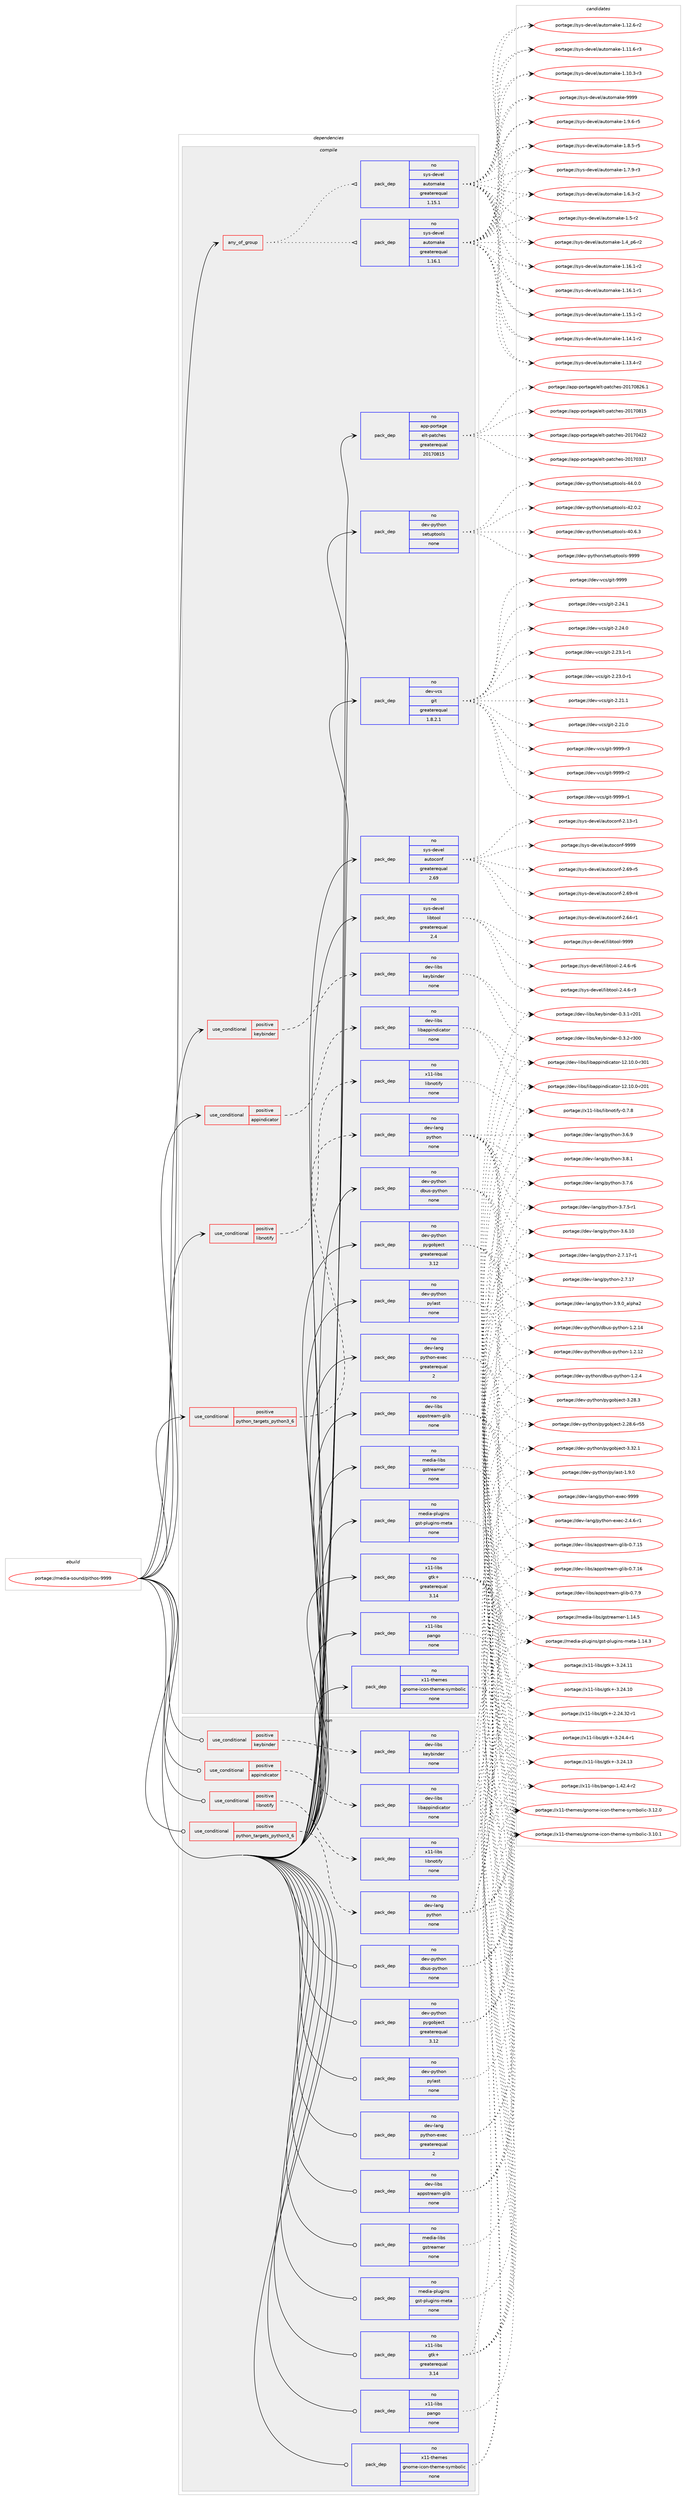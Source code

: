 digraph prolog {

# *************
# Graph options
# *************

newrank=true;
concentrate=true;
compound=true;
graph [rankdir=LR,fontname=Helvetica,fontsize=10,ranksep=1.5];#, ranksep=2.5, nodesep=0.2];
edge  [arrowhead=vee];
node  [fontname=Helvetica,fontsize=10];

# **********
# The ebuild
# **********

subgraph cluster_leftcol {
color=gray;
rank=same;
label=<<i>ebuild</i>>;
id [label="portage://media-sound/pithos-9999", color=red, width=4, href="../media-sound/pithos-9999.svg"];
}

# ****************
# The dependencies
# ****************

subgraph cluster_midcol {
color=gray;
label=<<i>dependencies</i>>;
subgraph cluster_compile {
fillcolor="#eeeeee";
style=filled;
label=<<i>compile</i>>;
subgraph any2758 {
dependency188228 [label=<<TABLE BORDER="0" CELLBORDER="1" CELLSPACING="0" CELLPADDING="4"><TR><TD CELLPADDING="10">any_of_group</TD></TR></TABLE>>, shape=none, color=red];subgraph pack142792 {
dependency188229 [label=<<TABLE BORDER="0" CELLBORDER="1" CELLSPACING="0" CELLPADDING="4" WIDTH="220"><TR><TD ROWSPAN="6" CELLPADDING="30">pack_dep</TD></TR><TR><TD WIDTH="110">no</TD></TR><TR><TD>sys-devel</TD></TR><TR><TD>automake</TD></TR><TR><TD>greaterequal</TD></TR><TR><TD>1.16.1</TD></TR></TABLE>>, shape=none, color=blue];
}
dependency188228:e -> dependency188229:w [weight=20,style="dotted",arrowhead="oinv"];
subgraph pack142793 {
dependency188230 [label=<<TABLE BORDER="0" CELLBORDER="1" CELLSPACING="0" CELLPADDING="4" WIDTH="220"><TR><TD ROWSPAN="6" CELLPADDING="30">pack_dep</TD></TR><TR><TD WIDTH="110">no</TD></TR><TR><TD>sys-devel</TD></TR><TR><TD>automake</TD></TR><TR><TD>greaterequal</TD></TR><TR><TD>1.15.1</TD></TR></TABLE>>, shape=none, color=blue];
}
dependency188228:e -> dependency188230:w [weight=20,style="dotted",arrowhead="oinv"];
}
id:e -> dependency188228:w [weight=20,style="solid",arrowhead="vee"];
subgraph cond42528 {
dependency188231 [label=<<TABLE BORDER="0" CELLBORDER="1" CELLSPACING="0" CELLPADDING="4"><TR><TD ROWSPAN="3" CELLPADDING="10">use_conditional</TD></TR><TR><TD>positive</TD></TR><TR><TD>appindicator</TD></TR></TABLE>>, shape=none, color=red];
subgraph pack142794 {
dependency188232 [label=<<TABLE BORDER="0" CELLBORDER="1" CELLSPACING="0" CELLPADDING="4" WIDTH="220"><TR><TD ROWSPAN="6" CELLPADDING="30">pack_dep</TD></TR><TR><TD WIDTH="110">no</TD></TR><TR><TD>dev-libs</TD></TR><TR><TD>libappindicator</TD></TR><TR><TD>none</TD></TR><TR><TD></TD></TR></TABLE>>, shape=none, color=blue];
}
dependency188231:e -> dependency188232:w [weight=20,style="dashed",arrowhead="vee"];
}
id:e -> dependency188231:w [weight=20,style="solid",arrowhead="vee"];
subgraph cond42529 {
dependency188233 [label=<<TABLE BORDER="0" CELLBORDER="1" CELLSPACING="0" CELLPADDING="4"><TR><TD ROWSPAN="3" CELLPADDING="10">use_conditional</TD></TR><TR><TD>positive</TD></TR><TR><TD>keybinder</TD></TR></TABLE>>, shape=none, color=red];
subgraph pack142795 {
dependency188234 [label=<<TABLE BORDER="0" CELLBORDER="1" CELLSPACING="0" CELLPADDING="4" WIDTH="220"><TR><TD ROWSPAN="6" CELLPADDING="30">pack_dep</TD></TR><TR><TD WIDTH="110">no</TD></TR><TR><TD>dev-libs</TD></TR><TR><TD>keybinder</TD></TR><TR><TD>none</TD></TR><TR><TD></TD></TR></TABLE>>, shape=none, color=blue];
}
dependency188233:e -> dependency188234:w [weight=20,style="dashed",arrowhead="vee"];
}
id:e -> dependency188233:w [weight=20,style="solid",arrowhead="vee"];
subgraph cond42530 {
dependency188235 [label=<<TABLE BORDER="0" CELLBORDER="1" CELLSPACING="0" CELLPADDING="4"><TR><TD ROWSPAN="3" CELLPADDING="10">use_conditional</TD></TR><TR><TD>positive</TD></TR><TR><TD>libnotify</TD></TR></TABLE>>, shape=none, color=red];
subgraph pack142796 {
dependency188236 [label=<<TABLE BORDER="0" CELLBORDER="1" CELLSPACING="0" CELLPADDING="4" WIDTH="220"><TR><TD ROWSPAN="6" CELLPADDING="30">pack_dep</TD></TR><TR><TD WIDTH="110">no</TD></TR><TR><TD>x11-libs</TD></TR><TR><TD>libnotify</TD></TR><TR><TD>none</TD></TR><TR><TD></TD></TR></TABLE>>, shape=none, color=blue];
}
dependency188235:e -> dependency188236:w [weight=20,style="dashed",arrowhead="vee"];
}
id:e -> dependency188235:w [weight=20,style="solid",arrowhead="vee"];
subgraph cond42531 {
dependency188237 [label=<<TABLE BORDER="0" CELLBORDER="1" CELLSPACING="0" CELLPADDING="4"><TR><TD ROWSPAN="3" CELLPADDING="10">use_conditional</TD></TR><TR><TD>positive</TD></TR><TR><TD>python_targets_python3_6</TD></TR></TABLE>>, shape=none, color=red];
subgraph pack142797 {
dependency188238 [label=<<TABLE BORDER="0" CELLBORDER="1" CELLSPACING="0" CELLPADDING="4" WIDTH="220"><TR><TD ROWSPAN="6" CELLPADDING="30">pack_dep</TD></TR><TR><TD WIDTH="110">no</TD></TR><TR><TD>dev-lang</TD></TR><TR><TD>python</TD></TR><TR><TD>none</TD></TR><TR><TD></TD></TR></TABLE>>, shape=none, color=blue];
}
dependency188237:e -> dependency188238:w [weight=20,style="dashed",arrowhead="vee"];
}
id:e -> dependency188237:w [weight=20,style="solid",arrowhead="vee"];
subgraph pack142798 {
dependency188239 [label=<<TABLE BORDER="0" CELLBORDER="1" CELLSPACING="0" CELLPADDING="4" WIDTH="220"><TR><TD ROWSPAN="6" CELLPADDING="30">pack_dep</TD></TR><TR><TD WIDTH="110">no</TD></TR><TR><TD>app-portage</TD></TR><TR><TD>elt-patches</TD></TR><TR><TD>greaterequal</TD></TR><TR><TD>20170815</TD></TR></TABLE>>, shape=none, color=blue];
}
id:e -> dependency188239:w [weight=20,style="solid",arrowhead="vee"];
subgraph pack142799 {
dependency188240 [label=<<TABLE BORDER="0" CELLBORDER="1" CELLSPACING="0" CELLPADDING="4" WIDTH="220"><TR><TD ROWSPAN="6" CELLPADDING="30">pack_dep</TD></TR><TR><TD WIDTH="110">no</TD></TR><TR><TD>dev-lang</TD></TR><TR><TD>python-exec</TD></TR><TR><TD>greaterequal</TD></TR><TR><TD>2</TD></TR></TABLE>>, shape=none, color=blue];
}
id:e -> dependency188240:w [weight=20,style="solid",arrowhead="vee"];
subgraph pack142800 {
dependency188241 [label=<<TABLE BORDER="0" CELLBORDER="1" CELLSPACING="0" CELLPADDING="4" WIDTH="220"><TR><TD ROWSPAN="6" CELLPADDING="30">pack_dep</TD></TR><TR><TD WIDTH="110">no</TD></TR><TR><TD>dev-libs</TD></TR><TR><TD>appstream-glib</TD></TR><TR><TD>none</TD></TR><TR><TD></TD></TR></TABLE>>, shape=none, color=blue];
}
id:e -> dependency188241:w [weight=20,style="solid",arrowhead="vee"];
subgraph pack142801 {
dependency188242 [label=<<TABLE BORDER="0" CELLBORDER="1" CELLSPACING="0" CELLPADDING="4" WIDTH="220"><TR><TD ROWSPAN="6" CELLPADDING="30">pack_dep</TD></TR><TR><TD WIDTH="110">no</TD></TR><TR><TD>dev-python</TD></TR><TR><TD>dbus-python</TD></TR><TR><TD>none</TD></TR><TR><TD></TD></TR></TABLE>>, shape=none, color=blue];
}
id:e -> dependency188242:w [weight=20,style="solid",arrowhead="vee"];
subgraph pack142802 {
dependency188243 [label=<<TABLE BORDER="0" CELLBORDER="1" CELLSPACING="0" CELLPADDING="4" WIDTH="220"><TR><TD ROWSPAN="6" CELLPADDING="30">pack_dep</TD></TR><TR><TD WIDTH="110">no</TD></TR><TR><TD>dev-python</TD></TR><TR><TD>pygobject</TD></TR><TR><TD>greaterequal</TD></TR><TR><TD>3.12</TD></TR></TABLE>>, shape=none, color=blue];
}
id:e -> dependency188243:w [weight=20,style="solid",arrowhead="vee"];
subgraph pack142803 {
dependency188244 [label=<<TABLE BORDER="0" CELLBORDER="1" CELLSPACING="0" CELLPADDING="4" WIDTH="220"><TR><TD ROWSPAN="6" CELLPADDING="30">pack_dep</TD></TR><TR><TD WIDTH="110">no</TD></TR><TR><TD>dev-python</TD></TR><TR><TD>pylast</TD></TR><TR><TD>none</TD></TR><TR><TD></TD></TR></TABLE>>, shape=none, color=blue];
}
id:e -> dependency188244:w [weight=20,style="solid",arrowhead="vee"];
subgraph pack142804 {
dependency188245 [label=<<TABLE BORDER="0" CELLBORDER="1" CELLSPACING="0" CELLPADDING="4" WIDTH="220"><TR><TD ROWSPAN="6" CELLPADDING="30">pack_dep</TD></TR><TR><TD WIDTH="110">no</TD></TR><TR><TD>dev-python</TD></TR><TR><TD>setuptools</TD></TR><TR><TD>none</TD></TR><TR><TD></TD></TR></TABLE>>, shape=none, color=blue];
}
id:e -> dependency188245:w [weight=20,style="solid",arrowhead="vee"];
subgraph pack142805 {
dependency188246 [label=<<TABLE BORDER="0" CELLBORDER="1" CELLSPACING="0" CELLPADDING="4" WIDTH="220"><TR><TD ROWSPAN="6" CELLPADDING="30">pack_dep</TD></TR><TR><TD WIDTH="110">no</TD></TR><TR><TD>dev-vcs</TD></TR><TR><TD>git</TD></TR><TR><TD>greaterequal</TD></TR><TR><TD>1.8.2.1</TD></TR></TABLE>>, shape=none, color=blue];
}
id:e -> dependency188246:w [weight=20,style="solid",arrowhead="vee"];
subgraph pack142806 {
dependency188247 [label=<<TABLE BORDER="0" CELLBORDER="1" CELLSPACING="0" CELLPADDING="4" WIDTH="220"><TR><TD ROWSPAN="6" CELLPADDING="30">pack_dep</TD></TR><TR><TD WIDTH="110">no</TD></TR><TR><TD>media-libs</TD></TR><TR><TD>gstreamer</TD></TR><TR><TD>none</TD></TR><TR><TD></TD></TR></TABLE>>, shape=none, color=blue];
}
id:e -> dependency188247:w [weight=20,style="solid",arrowhead="vee"];
subgraph pack142807 {
dependency188248 [label=<<TABLE BORDER="0" CELLBORDER="1" CELLSPACING="0" CELLPADDING="4" WIDTH="220"><TR><TD ROWSPAN="6" CELLPADDING="30">pack_dep</TD></TR><TR><TD WIDTH="110">no</TD></TR><TR><TD>media-plugins</TD></TR><TR><TD>gst-plugins-meta</TD></TR><TR><TD>none</TD></TR><TR><TD></TD></TR></TABLE>>, shape=none, color=blue];
}
id:e -> dependency188248:w [weight=20,style="solid",arrowhead="vee"];
subgraph pack142808 {
dependency188249 [label=<<TABLE BORDER="0" CELLBORDER="1" CELLSPACING="0" CELLPADDING="4" WIDTH="220"><TR><TD ROWSPAN="6" CELLPADDING="30">pack_dep</TD></TR><TR><TD WIDTH="110">no</TD></TR><TR><TD>sys-devel</TD></TR><TR><TD>autoconf</TD></TR><TR><TD>greaterequal</TD></TR><TR><TD>2.69</TD></TR></TABLE>>, shape=none, color=blue];
}
id:e -> dependency188249:w [weight=20,style="solid",arrowhead="vee"];
subgraph pack142809 {
dependency188250 [label=<<TABLE BORDER="0" CELLBORDER="1" CELLSPACING="0" CELLPADDING="4" WIDTH="220"><TR><TD ROWSPAN="6" CELLPADDING="30">pack_dep</TD></TR><TR><TD WIDTH="110">no</TD></TR><TR><TD>sys-devel</TD></TR><TR><TD>libtool</TD></TR><TR><TD>greaterequal</TD></TR><TR><TD>2.4</TD></TR></TABLE>>, shape=none, color=blue];
}
id:e -> dependency188250:w [weight=20,style="solid",arrowhead="vee"];
subgraph pack142810 {
dependency188251 [label=<<TABLE BORDER="0" CELLBORDER="1" CELLSPACING="0" CELLPADDING="4" WIDTH="220"><TR><TD ROWSPAN="6" CELLPADDING="30">pack_dep</TD></TR><TR><TD WIDTH="110">no</TD></TR><TR><TD>x11-libs</TD></TR><TR><TD>gtk+</TD></TR><TR><TD>greaterequal</TD></TR><TR><TD>3.14</TD></TR></TABLE>>, shape=none, color=blue];
}
id:e -> dependency188251:w [weight=20,style="solid",arrowhead="vee"];
subgraph pack142811 {
dependency188252 [label=<<TABLE BORDER="0" CELLBORDER="1" CELLSPACING="0" CELLPADDING="4" WIDTH="220"><TR><TD ROWSPAN="6" CELLPADDING="30">pack_dep</TD></TR><TR><TD WIDTH="110">no</TD></TR><TR><TD>x11-libs</TD></TR><TR><TD>pango</TD></TR><TR><TD>none</TD></TR><TR><TD></TD></TR></TABLE>>, shape=none, color=blue];
}
id:e -> dependency188252:w [weight=20,style="solid",arrowhead="vee"];
subgraph pack142812 {
dependency188253 [label=<<TABLE BORDER="0" CELLBORDER="1" CELLSPACING="0" CELLPADDING="4" WIDTH="220"><TR><TD ROWSPAN="6" CELLPADDING="30">pack_dep</TD></TR><TR><TD WIDTH="110">no</TD></TR><TR><TD>x11-themes</TD></TR><TR><TD>gnome-icon-theme-symbolic</TD></TR><TR><TD>none</TD></TR><TR><TD></TD></TR></TABLE>>, shape=none, color=blue];
}
id:e -> dependency188253:w [weight=20,style="solid",arrowhead="vee"];
}
subgraph cluster_compileandrun {
fillcolor="#eeeeee";
style=filled;
label=<<i>compile and run</i>>;
}
subgraph cluster_run {
fillcolor="#eeeeee";
style=filled;
label=<<i>run</i>>;
subgraph cond42532 {
dependency188254 [label=<<TABLE BORDER="0" CELLBORDER="1" CELLSPACING="0" CELLPADDING="4"><TR><TD ROWSPAN="3" CELLPADDING="10">use_conditional</TD></TR><TR><TD>positive</TD></TR><TR><TD>appindicator</TD></TR></TABLE>>, shape=none, color=red];
subgraph pack142813 {
dependency188255 [label=<<TABLE BORDER="0" CELLBORDER="1" CELLSPACING="0" CELLPADDING="4" WIDTH="220"><TR><TD ROWSPAN="6" CELLPADDING="30">pack_dep</TD></TR><TR><TD WIDTH="110">no</TD></TR><TR><TD>dev-libs</TD></TR><TR><TD>libappindicator</TD></TR><TR><TD>none</TD></TR><TR><TD></TD></TR></TABLE>>, shape=none, color=blue];
}
dependency188254:e -> dependency188255:w [weight=20,style="dashed",arrowhead="vee"];
}
id:e -> dependency188254:w [weight=20,style="solid",arrowhead="odot"];
subgraph cond42533 {
dependency188256 [label=<<TABLE BORDER="0" CELLBORDER="1" CELLSPACING="0" CELLPADDING="4"><TR><TD ROWSPAN="3" CELLPADDING="10">use_conditional</TD></TR><TR><TD>positive</TD></TR><TR><TD>keybinder</TD></TR></TABLE>>, shape=none, color=red];
subgraph pack142814 {
dependency188257 [label=<<TABLE BORDER="0" CELLBORDER="1" CELLSPACING="0" CELLPADDING="4" WIDTH="220"><TR><TD ROWSPAN="6" CELLPADDING="30">pack_dep</TD></TR><TR><TD WIDTH="110">no</TD></TR><TR><TD>dev-libs</TD></TR><TR><TD>keybinder</TD></TR><TR><TD>none</TD></TR><TR><TD></TD></TR></TABLE>>, shape=none, color=blue];
}
dependency188256:e -> dependency188257:w [weight=20,style="dashed",arrowhead="vee"];
}
id:e -> dependency188256:w [weight=20,style="solid",arrowhead="odot"];
subgraph cond42534 {
dependency188258 [label=<<TABLE BORDER="0" CELLBORDER="1" CELLSPACING="0" CELLPADDING="4"><TR><TD ROWSPAN="3" CELLPADDING="10">use_conditional</TD></TR><TR><TD>positive</TD></TR><TR><TD>libnotify</TD></TR></TABLE>>, shape=none, color=red];
subgraph pack142815 {
dependency188259 [label=<<TABLE BORDER="0" CELLBORDER="1" CELLSPACING="0" CELLPADDING="4" WIDTH="220"><TR><TD ROWSPAN="6" CELLPADDING="30">pack_dep</TD></TR><TR><TD WIDTH="110">no</TD></TR><TR><TD>x11-libs</TD></TR><TR><TD>libnotify</TD></TR><TR><TD>none</TD></TR><TR><TD></TD></TR></TABLE>>, shape=none, color=blue];
}
dependency188258:e -> dependency188259:w [weight=20,style="dashed",arrowhead="vee"];
}
id:e -> dependency188258:w [weight=20,style="solid",arrowhead="odot"];
subgraph cond42535 {
dependency188260 [label=<<TABLE BORDER="0" CELLBORDER="1" CELLSPACING="0" CELLPADDING="4"><TR><TD ROWSPAN="3" CELLPADDING="10">use_conditional</TD></TR><TR><TD>positive</TD></TR><TR><TD>python_targets_python3_6</TD></TR></TABLE>>, shape=none, color=red];
subgraph pack142816 {
dependency188261 [label=<<TABLE BORDER="0" CELLBORDER="1" CELLSPACING="0" CELLPADDING="4" WIDTH="220"><TR><TD ROWSPAN="6" CELLPADDING="30">pack_dep</TD></TR><TR><TD WIDTH="110">no</TD></TR><TR><TD>dev-lang</TD></TR><TR><TD>python</TD></TR><TR><TD>none</TD></TR><TR><TD></TD></TR></TABLE>>, shape=none, color=blue];
}
dependency188260:e -> dependency188261:w [weight=20,style="dashed",arrowhead="vee"];
}
id:e -> dependency188260:w [weight=20,style="solid",arrowhead="odot"];
subgraph pack142817 {
dependency188262 [label=<<TABLE BORDER="0" CELLBORDER="1" CELLSPACING="0" CELLPADDING="4" WIDTH="220"><TR><TD ROWSPAN="6" CELLPADDING="30">pack_dep</TD></TR><TR><TD WIDTH="110">no</TD></TR><TR><TD>dev-lang</TD></TR><TR><TD>python-exec</TD></TR><TR><TD>greaterequal</TD></TR><TR><TD>2</TD></TR></TABLE>>, shape=none, color=blue];
}
id:e -> dependency188262:w [weight=20,style="solid",arrowhead="odot"];
subgraph pack142818 {
dependency188263 [label=<<TABLE BORDER="0" CELLBORDER="1" CELLSPACING="0" CELLPADDING="4" WIDTH="220"><TR><TD ROWSPAN="6" CELLPADDING="30">pack_dep</TD></TR><TR><TD WIDTH="110">no</TD></TR><TR><TD>dev-libs</TD></TR><TR><TD>appstream-glib</TD></TR><TR><TD>none</TD></TR><TR><TD></TD></TR></TABLE>>, shape=none, color=blue];
}
id:e -> dependency188263:w [weight=20,style="solid",arrowhead="odot"];
subgraph pack142819 {
dependency188264 [label=<<TABLE BORDER="0" CELLBORDER="1" CELLSPACING="0" CELLPADDING="4" WIDTH="220"><TR><TD ROWSPAN="6" CELLPADDING="30">pack_dep</TD></TR><TR><TD WIDTH="110">no</TD></TR><TR><TD>dev-python</TD></TR><TR><TD>dbus-python</TD></TR><TR><TD>none</TD></TR><TR><TD></TD></TR></TABLE>>, shape=none, color=blue];
}
id:e -> dependency188264:w [weight=20,style="solid",arrowhead="odot"];
subgraph pack142820 {
dependency188265 [label=<<TABLE BORDER="0" CELLBORDER="1" CELLSPACING="0" CELLPADDING="4" WIDTH="220"><TR><TD ROWSPAN="6" CELLPADDING="30">pack_dep</TD></TR><TR><TD WIDTH="110">no</TD></TR><TR><TD>dev-python</TD></TR><TR><TD>pygobject</TD></TR><TR><TD>greaterequal</TD></TR><TR><TD>3.12</TD></TR></TABLE>>, shape=none, color=blue];
}
id:e -> dependency188265:w [weight=20,style="solid",arrowhead="odot"];
subgraph pack142821 {
dependency188266 [label=<<TABLE BORDER="0" CELLBORDER="1" CELLSPACING="0" CELLPADDING="4" WIDTH="220"><TR><TD ROWSPAN="6" CELLPADDING="30">pack_dep</TD></TR><TR><TD WIDTH="110">no</TD></TR><TR><TD>dev-python</TD></TR><TR><TD>pylast</TD></TR><TR><TD>none</TD></TR><TR><TD></TD></TR></TABLE>>, shape=none, color=blue];
}
id:e -> dependency188266:w [weight=20,style="solid",arrowhead="odot"];
subgraph pack142822 {
dependency188267 [label=<<TABLE BORDER="0" CELLBORDER="1" CELLSPACING="0" CELLPADDING="4" WIDTH="220"><TR><TD ROWSPAN="6" CELLPADDING="30">pack_dep</TD></TR><TR><TD WIDTH="110">no</TD></TR><TR><TD>media-libs</TD></TR><TR><TD>gstreamer</TD></TR><TR><TD>none</TD></TR><TR><TD></TD></TR></TABLE>>, shape=none, color=blue];
}
id:e -> dependency188267:w [weight=20,style="solid",arrowhead="odot"];
subgraph pack142823 {
dependency188268 [label=<<TABLE BORDER="0" CELLBORDER="1" CELLSPACING="0" CELLPADDING="4" WIDTH="220"><TR><TD ROWSPAN="6" CELLPADDING="30">pack_dep</TD></TR><TR><TD WIDTH="110">no</TD></TR><TR><TD>media-plugins</TD></TR><TR><TD>gst-plugins-meta</TD></TR><TR><TD>none</TD></TR><TR><TD></TD></TR></TABLE>>, shape=none, color=blue];
}
id:e -> dependency188268:w [weight=20,style="solid",arrowhead="odot"];
subgraph pack142824 {
dependency188269 [label=<<TABLE BORDER="0" CELLBORDER="1" CELLSPACING="0" CELLPADDING="4" WIDTH="220"><TR><TD ROWSPAN="6" CELLPADDING="30">pack_dep</TD></TR><TR><TD WIDTH="110">no</TD></TR><TR><TD>x11-libs</TD></TR><TR><TD>gtk+</TD></TR><TR><TD>greaterequal</TD></TR><TR><TD>3.14</TD></TR></TABLE>>, shape=none, color=blue];
}
id:e -> dependency188269:w [weight=20,style="solid",arrowhead="odot"];
subgraph pack142825 {
dependency188270 [label=<<TABLE BORDER="0" CELLBORDER="1" CELLSPACING="0" CELLPADDING="4" WIDTH="220"><TR><TD ROWSPAN="6" CELLPADDING="30">pack_dep</TD></TR><TR><TD WIDTH="110">no</TD></TR><TR><TD>x11-libs</TD></TR><TR><TD>pango</TD></TR><TR><TD>none</TD></TR><TR><TD></TD></TR></TABLE>>, shape=none, color=blue];
}
id:e -> dependency188270:w [weight=20,style="solid",arrowhead="odot"];
subgraph pack142826 {
dependency188271 [label=<<TABLE BORDER="0" CELLBORDER="1" CELLSPACING="0" CELLPADDING="4" WIDTH="220"><TR><TD ROWSPAN="6" CELLPADDING="30">pack_dep</TD></TR><TR><TD WIDTH="110">no</TD></TR><TR><TD>x11-themes</TD></TR><TR><TD>gnome-icon-theme-symbolic</TD></TR><TR><TD>none</TD></TR><TR><TD></TD></TR></TABLE>>, shape=none, color=blue];
}
id:e -> dependency188271:w [weight=20,style="solid",arrowhead="odot"];
}
}

# **************
# The candidates
# **************

subgraph cluster_choices {
rank=same;
color=gray;
label=<<i>candidates</i>>;

subgraph choice142792 {
color=black;
nodesep=1;
choice115121115451001011181011084797117116111109971071014557575757 [label="portage://sys-devel/automake-9999", color=red, width=4,href="../sys-devel/automake-9999.svg"];
choice115121115451001011181011084797117116111109971071014549465746544511453 [label="portage://sys-devel/automake-1.9.6-r5", color=red, width=4,href="../sys-devel/automake-1.9.6-r5.svg"];
choice115121115451001011181011084797117116111109971071014549465646534511453 [label="portage://sys-devel/automake-1.8.5-r5", color=red, width=4,href="../sys-devel/automake-1.8.5-r5.svg"];
choice115121115451001011181011084797117116111109971071014549465546574511451 [label="portage://sys-devel/automake-1.7.9-r3", color=red, width=4,href="../sys-devel/automake-1.7.9-r3.svg"];
choice115121115451001011181011084797117116111109971071014549465446514511450 [label="portage://sys-devel/automake-1.6.3-r2", color=red, width=4,href="../sys-devel/automake-1.6.3-r2.svg"];
choice11512111545100101118101108479711711611110997107101454946534511450 [label="portage://sys-devel/automake-1.5-r2", color=red, width=4,href="../sys-devel/automake-1.5-r2.svg"];
choice115121115451001011181011084797117116111109971071014549465295112544511450 [label="portage://sys-devel/automake-1.4_p6-r2", color=red, width=4,href="../sys-devel/automake-1.4_p6-r2.svg"];
choice11512111545100101118101108479711711611110997107101454946495446494511450 [label="portage://sys-devel/automake-1.16.1-r2", color=red, width=4,href="../sys-devel/automake-1.16.1-r2.svg"];
choice11512111545100101118101108479711711611110997107101454946495446494511449 [label="portage://sys-devel/automake-1.16.1-r1", color=red, width=4,href="../sys-devel/automake-1.16.1-r1.svg"];
choice11512111545100101118101108479711711611110997107101454946495346494511450 [label="portage://sys-devel/automake-1.15.1-r2", color=red, width=4,href="../sys-devel/automake-1.15.1-r2.svg"];
choice11512111545100101118101108479711711611110997107101454946495246494511450 [label="portage://sys-devel/automake-1.14.1-r2", color=red, width=4,href="../sys-devel/automake-1.14.1-r2.svg"];
choice11512111545100101118101108479711711611110997107101454946495146524511450 [label="portage://sys-devel/automake-1.13.4-r2", color=red, width=4,href="../sys-devel/automake-1.13.4-r2.svg"];
choice11512111545100101118101108479711711611110997107101454946495046544511450 [label="portage://sys-devel/automake-1.12.6-r2", color=red, width=4,href="../sys-devel/automake-1.12.6-r2.svg"];
choice11512111545100101118101108479711711611110997107101454946494946544511451 [label="portage://sys-devel/automake-1.11.6-r3", color=red, width=4,href="../sys-devel/automake-1.11.6-r3.svg"];
choice11512111545100101118101108479711711611110997107101454946494846514511451 [label="portage://sys-devel/automake-1.10.3-r3", color=red, width=4,href="../sys-devel/automake-1.10.3-r3.svg"];
dependency188229:e -> choice115121115451001011181011084797117116111109971071014557575757:w [style=dotted,weight="100"];
dependency188229:e -> choice115121115451001011181011084797117116111109971071014549465746544511453:w [style=dotted,weight="100"];
dependency188229:e -> choice115121115451001011181011084797117116111109971071014549465646534511453:w [style=dotted,weight="100"];
dependency188229:e -> choice115121115451001011181011084797117116111109971071014549465546574511451:w [style=dotted,weight="100"];
dependency188229:e -> choice115121115451001011181011084797117116111109971071014549465446514511450:w [style=dotted,weight="100"];
dependency188229:e -> choice11512111545100101118101108479711711611110997107101454946534511450:w [style=dotted,weight="100"];
dependency188229:e -> choice115121115451001011181011084797117116111109971071014549465295112544511450:w [style=dotted,weight="100"];
dependency188229:e -> choice11512111545100101118101108479711711611110997107101454946495446494511450:w [style=dotted,weight="100"];
dependency188229:e -> choice11512111545100101118101108479711711611110997107101454946495446494511449:w [style=dotted,weight="100"];
dependency188229:e -> choice11512111545100101118101108479711711611110997107101454946495346494511450:w [style=dotted,weight="100"];
dependency188229:e -> choice11512111545100101118101108479711711611110997107101454946495246494511450:w [style=dotted,weight="100"];
dependency188229:e -> choice11512111545100101118101108479711711611110997107101454946495146524511450:w [style=dotted,weight="100"];
dependency188229:e -> choice11512111545100101118101108479711711611110997107101454946495046544511450:w [style=dotted,weight="100"];
dependency188229:e -> choice11512111545100101118101108479711711611110997107101454946494946544511451:w [style=dotted,weight="100"];
dependency188229:e -> choice11512111545100101118101108479711711611110997107101454946494846514511451:w [style=dotted,weight="100"];
}
subgraph choice142793 {
color=black;
nodesep=1;
choice115121115451001011181011084797117116111109971071014557575757 [label="portage://sys-devel/automake-9999", color=red, width=4,href="../sys-devel/automake-9999.svg"];
choice115121115451001011181011084797117116111109971071014549465746544511453 [label="portage://sys-devel/automake-1.9.6-r5", color=red, width=4,href="../sys-devel/automake-1.9.6-r5.svg"];
choice115121115451001011181011084797117116111109971071014549465646534511453 [label="portage://sys-devel/automake-1.8.5-r5", color=red, width=4,href="../sys-devel/automake-1.8.5-r5.svg"];
choice115121115451001011181011084797117116111109971071014549465546574511451 [label="portage://sys-devel/automake-1.7.9-r3", color=red, width=4,href="../sys-devel/automake-1.7.9-r3.svg"];
choice115121115451001011181011084797117116111109971071014549465446514511450 [label="portage://sys-devel/automake-1.6.3-r2", color=red, width=4,href="../sys-devel/automake-1.6.3-r2.svg"];
choice11512111545100101118101108479711711611110997107101454946534511450 [label="portage://sys-devel/automake-1.5-r2", color=red, width=4,href="../sys-devel/automake-1.5-r2.svg"];
choice115121115451001011181011084797117116111109971071014549465295112544511450 [label="portage://sys-devel/automake-1.4_p6-r2", color=red, width=4,href="../sys-devel/automake-1.4_p6-r2.svg"];
choice11512111545100101118101108479711711611110997107101454946495446494511450 [label="portage://sys-devel/automake-1.16.1-r2", color=red, width=4,href="../sys-devel/automake-1.16.1-r2.svg"];
choice11512111545100101118101108479711711611110997107101454946495446494511449 [label="portage://sys-devel/automake-1.16.1-r1", color=red, width=4,href="../sys-devel/automake-1.16.1-r1.svg"];
choice11512111545100101118101108479711711611110997107101454946495346494511450 [label="portage://sys-devel/automake-1.15.1-r2", color=red, width=4,href="../sys-devel/automake-1.15.1-r2.svg"];
choice11512111545100101118101108479711711611110997107101454946495246494511450 [label="portage://sys-devel/automake-1.14.1-r2", color=red, width=4,href="../sys-devel/automake-1.14.1-r2.svg"];
choice11512111545100101118101108479711711611110997107101454946495146524511450 [label="portage://sys-devel/automake-1.13.4-r2", color=red, width=4,href="../sys-devel/automake-1.13.4-r2.svg"];
choice11512111545100101118101108479711711611110997107101454946495046544511450 [label="portage://sys-devel/automake-1.12.6-r2", color=red, width=4,href="../sys-devel/automake-1.12.6-r2.svg"];
choice11512111545100101118101108479711711611110997107101454946494946544511451 [label="portage://sys-devel/automake-1.11.6-r3", color=red, width=4,href="../sys-devel/automake-1.11.6-r3.svg"];
choice11512111545100101118101108479711711611110997107101454946494846514511451 [label="portage://sys-devel/automake-1.10.3-r3", color=red, width=4,href="../sys-devel/automake-1.10.3-r3.svg"];
dependency188230:e -> choice115121115451001011181011084797117116111109971071014557575757:w [style=dotted,weight="100"];
dependency188230:e -> choice115121115451001011181011084797117116111109971071014549465746544511453:w [style=dotted,weight="100"];
dependency188230:e -> choice115121115451001011181011084797117116111109971071014549465646534511453:w [style=dotted,weight="100"];
dependency188230:e -> choice115121115451001011181011084797117116111109971071014549465546574511451:w [style=dotted,weight="100"];
dependency188230:e -> choice115121115451001011181011084797117116111109971071014549465446514511450:w [style=dotted,weight="100"];
dependency188230:e -> choice11512111545100101118101108479711711611110997107101454946534511450:w [style=dotted,weight="100"];
dependency188230:e -> choice115121115451001011181011084797117116111109971071014549465295112544511450:w [style=dotted,weight="100"];
dependency188230:e -> choice11512111545100101118101108479711711611110997107101454946495446494511450:w [style=dotted,weight="100"];
dependency188230:e -> choice11512111545100101118101108479711711611110997107101454946495446494511449:w [style=dotted,weight="100"];
dependency188230:e -> choice11512111545100101118101108479711711611110997107101454946495346494511450:w [style=dotted,weight="100"];
dependency188230:e -> choice11512111545100101118101108479711711611110997107101454946495246494511450:w [style=dotted,weight="100"];
dependency188230:e -> choice11512111545100101118101108479711711611110997107101454946495146524511450:w [style=dotted,weight="100"];
dependency188230:e -> choice11512111545100101118101108479711711611110997107101454946495046544511450:w [style=dotted,weight="100"];
dependency188230:e -> choice11512111545100101118101108479711711611110997107101454946494946544511451:w [style=dotted,weight="100"];
dependency188230:e -> choice11512111545100101118101108479711711611110997107101454946494846514511451:w [style=dotted,weight="100"];
}
subgraph choice142794 {
color=black;
nodesep=1;
choice10010111845108105981154710810598971121121051101001059997116111114454950464948464845114514849 [label="portage://dev-libs/libappindicator-12.10.0-r301", color=red, width=4,href="../dev-libs/libappindicator-12.10.0-r301.svg"];
choice10010111845108105981154710810598971121121051101001059997116111114454950464948464845114504849 [label="portage://dev-libs/libappindicator-12.10.0-r201", color=red, width=4,href="../dev-libs/libappindicator-12.10.0-r201.svg"];
dependency188232:e -> choice10010111845108105981154710810598971121121051101001059997116111114454950464948464845114514849:w [style=dotted,weight="100"];
dependency188232:e -> choice10010111845108105981154710810598971121121051101001059997116111114454950464948464845114504849:w [style=dotted,weight="100"];
}
subgraph choice142795 {
color=black;
nodesep=1;
choice1001011184510810598115471071011219810511010010111445484651465045114514848 [label="portage://dev-libs/keybinder-0.3.2-r300", color=red, width=4,href="../dev-libs/keybinder-0.3.2-r300.svg"];
choice1001011184510810598115471071011219810511010010111445484651464945114504849 [label="portage://dev-libs/keybinder-0.3.1-r201", color=red, width=4,href="../dev-libs/keybinder-0.3.1-r201.svg"];
dependency188234:e -> choice1001011184510810598115471071011219810511010010111445484651465045114514848:w [style=dotted,weight="100"];
dependency188234:e -> choice1001011184510810598115471071011219810511010010111445484651464945114504849:w [style=dotted,weight="100"];
}
subgraph choice142796 {
color=black;
nodesep=1;
choice120494945108105981154710810598110111116105102121454846554656 [label="portage://x11-libs/libnotify-0.7.8", color=red, width=4,href="../x11-libs/libnotify-0.7.8.svg"];
dependency188236:e -> choice120494945108105981154710810598110111116105102121454846554656:w [style=dotted,weight="100"];
}
subgraph choice142797 {
color=black;
nodesep=1;
choice10010111845108971101034711212111610411111045514657464895971081121049750 [label="portage://dev-lang/python-3.9.0_alpha2", color=red, width=4,href="../dev-lang/python-3.9.0_alpha2.svg"];
choice100101118451089711010347112121116104111110455146564649 [label="portage://dev-lang/python-3.8.1", color=red, width=4,href="../dev-lang/python-3.8.1.svg"];
choice100101118451089711010347112121116104111110455146554654 [label="portage://dev-lang/python-3.7.6", color=red, width=4,href="../dev-lang/python-3.7.6.svg"];
choice1001011184510897110103471121211161041111104551465546534511449 [label="portage://dev-lang/python-3.7.5-r1", color=red, width=4,href="../dev-lang/python-3.7.5-r1.svg"];
choice100101118451089711010347112121116104111110455146544657 [label="portage://dev-lang/python-3.6.9", color=red, width=4,href="../dev-lang/python-3.6.9.svg"];
choice10010111845108971101034711212111610411111045514654464948 [label="portage://dev-lang/python-3.6.10", color=red, width=4,href="../dev-lang/python-3.6.10.svg"];
choice100101118451089711010347112121116104111110455046554649554511449 [label="portage://dev-lang/python-2.7.17-r1", color=red, width=4,href="../dev-lang/python-2.7.17-r1.svg"];
choice10010111845108971101034711212111610411111045504655464955 [label="portage://dev-lang/python-2.7.17", color=red, width=4,href="../dev-lang/python-2.7.17.svg"];
dependency188238:e -> choice10010111845108971101034711212111610411111045514657464895971081121049750:w [style=dotted,weight="100"];
dependency188238:e -> choice100101118451089711010347112121116104111110455146564649:w [style=dotted,weight="100"];
dependency188238:e -> choice100101118451089711010347112121116104111110455146554654:w [style=dotted,weight="100"];
dependency188238:e -> choice1001011184510897110103471121211161041111104551465546534511449:w [style=dotted,weight="100"];
dependency188238:e -> choice100101118451089711010347112121116104111110455146544657:w [style=dotted,weight="100"];
dependency188238:e -> choice10010111845108971101034711212111610411111045514654464948:w [style=dotted,weight="100"];
dependency188238:e -> choice100101118451089711010347112121116104111110455046554649554511449:w [style=dotted,weight="100"];
dependency188238:e -> choice10010111845108971101034711212111610411111045504655464955:w [style=dotted,weight="100"];
}
subgraph choice142798 {
color=black;
nodesep=1;
choice971121124511211111411697103101471011081164511297116991041011154550484955485650544649 [label="portage://app-portage/elt-patches-20170826.1", color=red, width=4,href="../app-portage/elt-patches-20170826.1.svg"];
choice97112112451121111141169710310147101108116451129711699104101115455048495548564953 [label="portage://app-portage/elt-patches-20170815", color=red, width=4,href="../app-portage/elt-patches-20170815.svg"];
choice97112112451121111141169710310147101108116451129711699104101115455048495548525050 [label="portage://app-portage/elt-patches-20170422", color=red, width=4,href="../app-portage/elt-patches-20170422.svg"];
choice97112112451121111141169710310147101108116451129711699104101115455048495548514955 [label="portage://app-portage/elt-patches-20170317", color=red, width=4,href="../app-portage/elt-patches-20170317.svg"];
dependency188239:e -> choice971121124511211111411697103101471011081164511297116991041011154550484955485650544649:w [style=dotted,weight="100"];
dependency188239:e -> choice97112112451121111141169710310147101108116451129711699104101115455048495548564953:w [style=dotted,weight="100"];
dependency188239:e -> choice97112112451121111141169710310147101108116451129711699104101115455048495548525050:w [style=dotted,weight="100"];
dependency188239:e -> choice97112112451121111141169710310147101108116451129711699104101115455048495548514955:w [style=dotted,weight="100"];
}
subgraph choice142799 {
color=black;
nodesep=1;
choice10010111845108971101034711212111610411111045101120101994557575757 [label="portage://dev-lang/python-exec-9999", color=red, width=4,href="../dev-lang/python-exec-9999.svg"];
choice10010111845108971101034711212111610411111045101120101994550465246544511449 [label="portage://dev-lang/python-exec-2.4.6-r1", color=red, width=4,href="../dev-lang/python-exec-2.4.6-r1.svg"];
dependency188240:e -> choice10010111845108971101034711212111610411111045101120101994557575757:w [style=dotted,weight="100"];
dependency188240:e -> choice10010111845108971101034711212111610411111045101120101994550465246544511449:w [style=dotted,weight="100"];
}
subgraph choice142800 {
color=black;
nodesep=1;
choice10010111845108105981154797112112115116114101971094510310810598454846554657 [label="portage://dev-libs/appstream-glib-0.7.9", color=red, width=4,href="../dev-libs/appstream-glib-0.7.9.svg"];
choice1001011184510810598115479711211211511611410197109451031081059845484655464954 [label="portage://dev-libs/appstream-glib-0.7.16", color=red, width=4,href="../dev-libs/appstream-glib-0.7.16.svg"];
choice1001011184510810598115479711211211511611410197109451031081059845484655464953 [label="portage://dev-libs/appstream-glib-0.7.15", color=red, width=4,href="../dev-libs/appstream-glib-0.7.15.svg"];
dependency188241:e -> choice10010111845108105981154797112112115116114101971094510310810598454846554657:w [style=dotted,weight="100"];
dependency188241:e -> choice1001011184510810598115479711211211511611410197109451031081059845484655464954:w [style=dotted,weight="100"];
dependency188241:e -> choice1001011184510810598115479711211211511611410197109451031081059845484655464953:w [style=dotted,weight="100"];
}
subgraph choice142801 {
color=black;
nodesep=1;
choice10010111845112121116104111110471009811711545112121116104111110454946504652 [label="portage://dev-python/dbus-python-1.2.4", color=red, width=4,href="../dev-python/dbus-python-1.2.4.svg"];
choice1001011184511212111610411111047100981171154511212111610411111045494650464952 [label="portage://dev-python/dbus-python-1.2.14", color=red, width=4,href="../dev-python/dbus-python-1.2.14.svg"];
choice1001011184511212111610411111047100981171154511212111610411111045494650464950 [label="portage://dev-python/dbus-python-1.2.12", color=red, width=4,href="../dev-python/dbus-python-1.2.12.svg"];
dependency188242:e -> choice10010111845112121116104111110471009811711545112121116104111110454946504652:w [style=dotted,weight="100"];
dependency188242:e -> choice1001011184511212111610411111047100981171154511212111610411111045494650464952:w [style=dotted,weight="100"];
dependency188242:e -> choice1001011184511212111610411111047100981171154511212111610411111045494650464950:w [style=dotted,weight="100"];
}
subgraph choice142802 {
color=black;
nodesep=1;
choice1001011184511212111610411111047112121103111981061019911645514651504649 [label="portage://dev-python/pygobject-3.32.1", color=red, width=4,href="../dev-python/pygobject-3.32.1.svg"];
choice1001011184511212111610411111047112121103111981061019911645514650564651 [label="portage://dev-python/pygobject-3.28.3", color=red, width=4,href="../dev-python/pygobject-3.28.3.svg"];
choice1001011184511212111610411111047112121103111981061019911645504650564654451145353 [label="portage://dev-python/pygobject-2.28.6-r55", color=red, width=4,href="../dev-python/pygobject-2.28.6-r55.svg"];
dependency188243:e -> choice1001011184511212111610411111047112121103111981061019911645514651504649:w [style=dotted,weight="100"];
dependency188243:e -> choice1001011184511212111610411111047112121103111981061019911645514650564651:w [style=dotted,weight="100"];
dependency188243:e -> choice1001011184511212111610411111047112121103111981061019911645504650564654451145353:w [style=dotted,weight="100"];
}
subgraph choice142803 {
color=black;
nodesep=1;
choice100101118451121211161041111104711212110897115116454946574648 [label="portage://dev-python/pylast-1.9.0", color=red, width=4,href="../dev-python/pylast-1.9.0.svg"];
dependency188244:e -> choice100101118451121211161041111104711212110897115116454946574648:w [style=dotted,weight="100"];
}
subgraph choice142804 {
color=black;
nodesep=1;
choice10010111845112121116104111110471151011161171121161111111081154557575757 [label="portage://dev-python/setuptools-9999", color=red, width=4,href="../dev-python/setuptools-9999.svg"];
choice100101118451121211161041111104711510111611711211611111110811545525246484648 [label="portage://dev-python/setuptools-44.0.0", color=red, width=4,href="../dev-python/setuptools-44.0.0.svg"];
choice100101118451121211161041111104711510111611711211611111110811545525046484650 [label="portage://dev-python/setuptools-42.0.2", color=red, width=4,href="../dev-python/setuptools-42.0.2.svg"];
choice100101118451121211161041111104711510111611711211611111110811545524846544651 [label="portage://dev-python/setuptools-40.6.3", color=red, width=4,href="../dev-python/setuptools-40.6.3.svg"];
dependency188245:e -> choice10010111845112121116104111110471151011161171121161111111081154557575757:w [style=dotted,weight="100"];
dependency188245:e -> choice100101118451121211161041111104711510111611711211611111110811545525246484648:w [style=dotted,weight="100"];
dependency188245:e -> choice100101118451121211161041111104711510111611711211611111110811545525046484650:w [style=dotted,weight="100"];
dependency188245:e -> choice100101118451121211161041111104711510111611711211611111110811545524846544651:w [style=dotted,weight="100"];
}
subgraph choice142805 {
color=black;
nodesep=1;
choice10010111845118991154710310511645575757574511451 [label="portage://dev-vcs/git-9999-r3", color=red, width=4,href="../dev-vcs/git-9999-r3.svg"];
choice10010111845118991154710310511645575757574511450 [label="portage://dev-vcs/git-9999-r2", color=red, width=4,href="../dev-vcs/git-9999-r2.svg"];
choice10010111845118991154710310511645575757574511449 [label="portage://dev-vcs/git-9999-r1", color=red, width=4,href="../dev-vcs/git-9999-r1.svg"];
choice1001011184511899115471031051164557575757 [label="portage://dev-vcs/git-9999", color=red, width=4,href="../dev-vcs/git-9999.svg"];
choice10010111845118991154710310511645504650524649 [label="portage://dev-vcs/git-2.24.1", color=red, width=4,href="../dev-vcs/git-2.24.1.svg"];
choice10010111845118991154710310511645504650524648 [label="portage://dev-vcs/git-2.24.0", color=red, width=4,href="../dev-vcs/git-2.24.0.svg"];
choice100101118451189911547103105116455046505146494511449 [label="portage://dev-vcs/git-2.23.1-r1", color=red, width=4,href="../dev-vcs/git-2.23.1-r1.svg"];
choice100101118451189911547103105116455046505146484511449 [label="portage://dev-vcs/git-2.23.0-r1", color=red, width=4,href="../dev-vcs/git-2.23.0-r1.svg"];
choice10010111845118991154710310511645504650494649 [label="portage://dev-vcs/git-2.21.1", color=red, width=4,href="../dev-vcs/git-2.21.1.svg"];
choice10010111845118991154710310511645504650494648 [label="portage://dev-vcs/git-2.21.0", color=red, width=4,href="../dev-vcs/git-2.21.0.svg"];
dependency188246:e -> choice10010111845118991154710310511645575757574511451:w [style=dotted,weight="100"];
dependency188246:e -> choice10010111845118991154710310511645575757574511450:w [style=dotted,weight="100"];
dependency188246:e -> choice10010111845118991154710310511645575757574511449:w [style=dotted,weight="100"];
dependency188246:e -> choice1001011184511899115471031051164557575757:w [style=dotted,weight="100"];
dependency188246:e -> choice10010111845118991154710310511645504650524649:w [style=dotted,weight="100"];
dependency188246:e -> choice10010111845118991154710310511645504650524648:w [style=dotted,weight="100"];
dependency188246:e -> choice100101118451189911547103105116455046505146494511449:w [style=dotted,weight="100"];
dependency188246:e -> choice100101118451189911547103105116455046505146484511449:w [style=dotted,weight="100"];
dependency188246:e -> choice10010111845118991154710310511645504650494649:w [style=dotted,weight="100"];
dependency188246:e -> choice10010111845118991154710310511645504650494648:w [style=dotted,weight="100"];
}
subgraph choice142806 {
color=black;
nodesep=1;
choice109101100105974510810598115471031151161141019710910111445494649524653 [label="portage://media-libs/gstreamer-1.14.5", color=red, width=4,href="../media-libs/gstreamer-1.14.5.svg"];
dependency188247:e -> choice109101100105974510810598115471031151161141019710910111445494649524653:w [style=dotted,weight="100"];
}
subgraph choice142807 {
color=black;
nodesep=1;
choice10910110010597451121081171031051101154710311511645112108117103105110115451091011169745494649524651 [label="portage://media-plugins/gst-plugins-meta-1.14.3", color=red, width=4,href="../media-plugins/gst-plugins-meta-1.14.3.svg"];
dependency188248:e -> choice10910110010597451121081171031051101154710311511645112108117103105110115451091011169745494649524651:w [style=dotted,weight="100"];
}
subgraph choice142808 {
color=black;
nodesep=1;
choice115121115451001011181011084797117116111991111101024557575757 [label="portage://sys-devel/autoconf-9999", color=red, width=4,href="../sys-devel/autoconf-9999.svg"];
choice1151211154510010111810110847971171161119911111010245504654574511453 [label="portage://sys-devel/autoconf-2.69-r5", color=red, width=4,href="../sys-devel/autoconf-2.69-r5.svg"];
choice1151211154510010111810110847971171161119911111010245504654574511452 [label="portage://sys-devel/autoconf-2.69-r4", color=red, width=4,href="../sys-devel/autoconf-2.69-r4.svg"];
choice1151211154510010111810110847971171161119911111010245504654524511449 [label="portage://sys-devel/autoconf-2.64-r1", color=red, width=4,href="../sys-devel/autoconf-2.64-r1.svg"];
choice1151211154510010111810110847971171161119911111010245504649514511449 [label="portage://sys-devel/autoconf-2.13-r1", color=red, width=4,href="../sys-devel/autoconf-2.13-r1.svg"];
dependency188249:e -> choice115121115451001011181011084797117116111991111101024557575757:w [style=dotted,weight="100"];
dependency188249:e -> choice1151211154510010111810110847971171161119911111010245504654574511453:w [style=dotted,weight="100"];
dependency188249:e -> choice1151211154510010111810110847971171161119911111010245504654574511452:w [style=dotted,weight="100"];
dependency188249:e -> choice1151211154510010111810110847971171161119911111010245504654524511449:w [style=dotted,weight="100"];
dependency188249:e -> choice1151211154510010111810110847971171161119911111010245504649514511449:w [style=dotted,weight="100"];
}
subgraph choice142809 {
color=black;
nodesep=1;
choice1151211154510010111810110847108105981161111111084557575757 [label="portage://sys-devel/libtool-9999", color=red, width=4,href="../sys-devel/libtool-9999.svg"];
choice1151211154510010111810110847108105981161111111084550465246544511454 [label="portage://sys-devel/libtool-2.4.6-r6", color=red, width=4,href="../sys-devel/libtool-2.4.6-r6.svg"];
choice1151211154510010111810110847108105981161111111084550465246544511451 [label="portage://sys-devel/libtool-2.4.6-r3", color=red, width=4,href="../sys-devel/libtool-2.4.6-r3.svg"];
dependency188250:e -> choice1151211154510010111810110847108105981161111111084557575757:w [style=dotted,weight="100"];
dependency188250:e -> choice1151211154510010111810110847108105981161111111084550465246544511454:w [style=dotted,weight="100"];
dependency188250:e -> choice1151211154510010111810110847108105981161111111084550465246544511451:w [style=dotted,weight="100"];
}
subgraph choice142810 {
color=black;
nodesep=1;
choice120494945108105981154710311610743455146505246524511449 [label="portage://x11-libs/gtk+-3.24.4-r1", color=red, width=4,href="../x11-libs/gtk+-3.24.4-r1.svg"];
choice1204949451081059811547103116107434551465052464951 [label="portage://x11-libs/gtk+-3.24.13", color=red, width=4,href="../x11-libs/gtk+-3.24.13.svg"];
choice1204949451081059811547103116107434551465052464949 [label="portage://x11-libs/gtk+-3.24.11", color=red, width=4,href="../x11-libs/gtk+-3.24.11.svg"];
choice1204949451081059811547103116107434551465052464948 [label="portage://x11-libs/gtk+-3.24.10", color=red, width=4,href="../x11-libs/gtk+-3.24.10.svg"];
choice12049494510810598115471031161074345504650524651504511449 [label="portage://x11-libs/gtk+-2.24.32-r1", color=red, width=4,href="../x11-libs/gtk+-2.24.32-r1.svg"];
dependency188251:e -> choice120494945108105981154710311610743455146505246524511449:w [style=dotted,weight="100"];
dependency188251:e -> choice1204949451081059811547103116107434551465052464951:w [style=dotted,weight="100"];
dependency188251:e -> choice1204949451081059811547103116107434551465052464949:w [style=dotted,weight="100"];
dependency188251:e -> choice1204949451081059811547103116107434551465052464948:w [style=dotted,weight="100"];
dependency188251:e -> choice12049494510810598115471031161074345504650524651504511449:w [style=dotted,weight="100"];
}
subgraph choice142811 {
color=black;
nodesep=1;
choice120494945108105981154711297110103111454946525046524511450 [label="portage://x11-libs/pango-1.42.4-r2", color=red, width=4,href="../x11-libs/pango-1.42.4-r2.svg"];
dependency188252:e -> choice120494945108105981154711297110103111454946525046524511450:w [style=dotted,weight="100"];
}
subgraph choice142812 {
color=black;
nodesep=1;
choice1204949451161041011091011154710311011110910145105991111104511610410110910145115121109981111081059945514649504648 [label="portage://x11-themes/gnome-icon-theme-symbolic-3.12.0", color=red, width=4,href="../x11-themes/gnome-icon-theme-symbolic-3.12.0.svg"];
choice1204949451161041011091011154710311011110910145105991111104511610410110910145115121109981111081059945514649484649 [label="portage://x11-themes/gnome-icon-theme-symbolic-3.10.1", color=red, width=4,href="../x11-themes/gnome-icon-theme-symbolic-3.10.1.svg"];
dependency188253:e -> choice1204949451161041011091011154710311011110910145105991111104511610410110910145115121109981111081059945514649504648:w [style=dotted,weight="100"];
dependency188253:e -> choice1204949451161041011091011154710311011110910145105991111104511610410110910145115121109981111081059945514649484649:w [style=dotted,weight="100"];
}
subgraph choice142813 {
color=black;
nodesep=1;
choice10010111845108105981154710810598971121121051101001059997116111114454950464948464845114514849 [label="portage://dev-libs/libappindicator-12.10.0-r301", color=red, width=4,href="../dev-libs/libappindicator-12.10.0-r301.svg"];
choice10010111845108105981154710810598971121121051101001059997116111114454950464948464845114504849 [label="portage://dev-libs/libappindicator-12.10.0-r201", color=red, width=4,href="../dev-libs/libappindicator-12.10.0-r201.svg"];
dependency188255:e -> choice10010111845108105981154710810598971121121051101001059997116111114454950464948464845114514849:w [style=dotted,weight="100"];
dependency188255:e -> choice10010111845108105981154710810598971121121051101001059997116111114454950464948464845114504849:w [style=dotted,weight="100"];
}
subgraph choice142814 {
color=black;
nodesep=1;
choice1001011184510810598115471071011219810511010010111445484651465045114514848 [label="portage://dev-libs/keybinder-0.3.2-r300", color=red, width=4,href="../dev-libs/keybinder-0.3.2-r300.svg"];
choice1001011184510810598115471071011219810511010010111445484651464945114504849 [label="portage://dev-libs/keybinder-0.3.1-r201", color=red, width=4,href="../dev-libs/keybinder-0.3.1-r201.svg"];
dependency188257:e -> choice1001011184510810598115471071011219810511010010111445484651465045114514848:w [style=dotted,weight="100"];
dependency188257:e -> choice1001011184510810598115471071011219810511010010111445484651464945114504849:w [style=dotted,weight="100"];
}
subgraph choice142815 {
color=black;
nodesep=1;
choice120494945108105981154710810598110111116105102121454846554656 [label="portage://x11-libs/libnotify-0.7.8", color=red, width=4,href="../x11-libs/libnotify-0.7.8.svg"];
dependency188259:e -> choice120494945108105981154710810598110111116105102121454846554656:w [style=dotted,weight="100"];
}
subgraph choice142816 {
color=black;
nodesep=1;
choice10010111845108971101034711212111610411111045514657464895971081121049750 [label="portage://dev-lang/python-3.9.0_alpha2", color=red, width=4,href="../dev-lang/python-3.9.0_alpha2.svg"];
choice100101118451089711010347112121116104111110455146564649 [label="portage://dev-lang/python-3.8.1", color=red, width=4,href="../dev-lang/python-3.8.1.svg"];
choice100101118451089711010347112121116104111110455146554654 [label="portage://dev-lang/python-3.7.6", color=red, width=4,href="../dev-lang/python-3.7.6.svg"];
choice1001011184510897110103471121211161041111104551465546534511449 [label="portage://dev-lang/python-3.7.5-r1", color=red, width=4,href="../dev-lang/python-3.7.5-r1.svg"];
choice100101118451089711010347112121116104111110455146544657 [label="portage://dev-lang/python-3.6.9", color=red, width=4,href="../dev-lang/python-3.6.9.svg"];
choice10010111845108971101034711212111610411111045514654464948 [label="portage://dev-lang/python-3.6.10", color=red, width=4,href="../dev-lang/python-3.6.10.svg"];
choice100101118451089711010347112121116104111110455046554649554511449 [label="portage://dev-lang/python-2.7.17-r1", color=red, width=4,href="../dev-lang/python-2.7.17-r1.svg"];
choice10010111845108971101034711212111610411111045504655464955 [label="portage://dev-lang/python-2.7.17", color=red, width=4,href="../dev-lang/python-2.7.17.svg"];
dependency188261:e -> choice10010111845108971101034711212111610411111045514657464895971081121049750:w [style=dotted,weight="100"];
dependency188261:e -> choice100101118451089711010347112121116104111110455146564649:w [style=dotted,weight="100"];
dependency188261:e -> choice100101118451089711010347112121116104111110455146554654:w [style=dotted,weight="100"];
dependency188261:e -> choice1001011184510897110103471121211161041111104551465546534511449:w [style=dotted,weight="100"];
dependency188261:e -> choice100101118451089711010347112121116104111110455146544657:w [style=dotted,weight="100"];
dependency188261:e -> choice10010111845108971101034711212111610411111045514654464948:w [style=dotted,weight="100"];
dependency188261:e -> choice100101118451089711010347112121116104111110455046554649554511449:w [style=dotted,weight="100"];
dependency188261:e -> choice10010111845108971101034711212111610411111045504655464955:w [style=dotted,weight="100"];
}
subgraph choice142817 {
color=black;
nodesep=1;
choice10010111845108971101034711212111610411111045101120101994557575757 [label="portage://dev-lang/python-exec-9999", color=red, width=4,href="../dev-lang/python-exec-9999.svg"];
choice10010111845108971101034711212111610411111045101120101994550465246544511449 [label="portage://dev-lang/python-exec-2.4.6-r1", color=red, width=4,href="../dev-lang/python-exec-2.4.6-r1.svg"];
dependency188262:e -> choice10010111845108971101034711212111610411111045101120101994557575757:w [style=dotted,weight="100"];
dependency188262:e -> choice10010111845108971101034711212111610411111045101120101994550465246544511449:w [style=dotted,weight="100"];
}
subgraph choice142818 {
color=black;
nodesep=1;
choice10010111845108105981154797112112115116114101971094510310810598454846554657 [label="portage://dev-libs/appstream-glib-0.7.9", color=red, width=4,href="../dev-libs/appstream-glib-0.7.9.svg"];
choice1001011184510810598115479711211211511611410197109451031081059845484655464954 [label="portage://dev-libs/appstream-glib-0.7.16", color=red, width=4,href="../dev-libs/appstream-glib-0.7.16.svg"];
choice1001011184510810598115479711211211511611410197109451031081059845484655464953 [label="portage://dev-libs/appstream-glib-0.7.15", color=red, width=4,href="../dev-libs/appstream-glib-0.7.15.svg"];
dependency188263:e -> choice10010111845108105981154797112112115116114101971094510310810598454846554657:w [style=dotted,weight="100"];
dependency188263:e -> choice1001011184510810598115479711211211511611410197109451031081059845484655464954:w [style=dotted,weight="100"];
dependency188263:e -> choice1001011184510810598115479711211211511611410197109451031081059845484655464953:w [style=dotted,weight="100"];
}
subgraph choice142819 {
color=black;
nodesep=1;
choice10010111845112121116104111110471009811711545112121116104111110454946504652 [label="portage://dev-python/dbus-python-1.2.4", color=red, width=4,href="../dev-python/dbus-python-1.2.4.svg"];
choice1001011184511212111610411111047100981171154511212111610411111045494650464952 [label="portage://dev-python/dbus-python-1.2.14", color=red, width=4,href="../dev-python/dbus-python-1.2.14.svg"];
choice1001011184511212111610411111047100981171154511212111610411111045494650464950 [label="portage://dev-python/dbus-python-1.2.12", color=red, width=4,href="../dev-python/dbus-python-1.2.12.svg"];
dependency188264:e -> choice10010111845112121116104111110471009811711545112121116104111110454946504652:w [style=dotted,weight="100"];
dependency188264:e -> choice1001011184511212111610411111047100981171154511212111610411111045494650464952:w [style=dotted,weight="100"];
dependency188264:e -> choice1001011184511212111610411111047100981171154511212111610411111045494650464950:w [style=dotted,weight="100"];
}
subgraph choice142820 {
color=black;
nodesep=1;
choice1001011184511212111610411111047112121103111981061019911645514651504649 [label="portage://dev-python/pygobject-3.32.1", color=red, width=4,href="../dev-python/pygobject-3.32.1.svg"];
choice1001011184511212111610411111047112121103111981061019911645514650564651 [label="portage://dev-python/pygobject-3.28.3", color=red, width=4,href="../dev-python/pygobject-3.28.3.svg"];
choice1001011184511212111610411111047112121103111981061019911645504650564654451145353 [label="portage://dev-python/pygobject-2.28.6-r55", color=red, width=4,href="../dev-python/pygobject-2.28.6-r55.svg"];
dependency188265:e -> choice1001011184511212111610411111047112121103111981061019911645514651504649:w [style=dotted,weight="100"];
dependency188265:e -> choice1001011184511212111610411111047112121103111981061019911645514650564651:w [style=dotted,weight="100"];
dependency188265:e -> choice1001011184511212111610411111047112121103111981061019911645504650564654451145353:w [style=dotted,weight="100"];
}
subgraph choice142821 {
color=black;
nodesep=1;
choice100101118451121211161041111104711212110897115116454946574648 [label="portage://dev-python/pylast-1.9.0", color=red, width=4,href="../dev-python/pylast-1.9.0.svg"];
dependency188266:e -> choice100101118451121211161041111104711212110897115116454946574648:w [style=dotted,weight="100"];
}
subgraph choice142822 {
color=black;
nodesep=1;
choice109101100105974510810598115471031151161141019710910111445494649524653 [label="portage://media-libs/gstreamer-1.14.5", color=red, width=4,href="../media-libs/gstreamer-1.14.5.svg"];
dependency188267:e -> choice109101100105974510810598115471031151161141019710910111445494649524653:w [style=dotted,weight="100"];
}
subgraph choice142823 {
color=black;
nodesep=1;
choice10910110010597451121081171031051101154710311511645112108117103105110115451091011169745494649524651 [label="portage://media-plugins/gst-plugins-meta-1.14.3", color=red, width=4,href="../media-plugins/gst-plugins-meta-1.14.3.svg"];
dependency188268:e -> choice10910110010597451121081171031051101154710311511645112108117103105110115451091011169745494649524651:w [style=dotted,weight="100"];
}
subgraph choice142824 {
color=black;
nodesep=1;
choice120494945108105981154710311610743455146505246524511449 [label="portage://x11-libs/gtk+-3.24.4-r1", color=red, width=4,href="../x11-libs/gtk+-3.24.4-r1.svg"];
choice1204949451081059811547103116107434551465052464951 [label="portage://x11-libs/gtk+-3.24.13", color=red, width=4,href="../x11-libs/gtk+-3.24.13.svg"];
choice1204949451081059811547103116107434551465052464949 [label="portage://x11-libs/gtk+-3.24.11", color=red, width=4,href="../x11-libs/gtk+-3.24.11.svg"];
choice1204949451081059811547103116107434551465052464948 [label="portage://x11-libs/gtk+-3.24.10", color=red, width=4,href="../x11-libs/gtk+-3.24.10.svg"];
choice12049494510810598115471031161074345504650524651504511449 [label="portage://x11-libs/gtk+-2.24.32-r1", color=red, width=4,href="../x11-libs/gtk+-2.24.32-r1.svg"];
dependency188269:e -> choice120494945108105981154710311610743455146505246524511449:w [style=dotted,weight="100"];
dependency188269:e -> choice1204949451081059811547103116107434551465052464951:w [style=dotted,weight="100"];
dependency188269:e -> choice1204949451081059811547103116107434551465052464949:w [style=dotted,weight="100"];
dependency188269:e -> choice1204949451081059811547103116107434551465052464948:w [style=dotted,weight="100"];
dependency188269:e -> choice12049494510810598115471031161074345504650524651504511449:w [style=dotted,weight="100"];
}
subgraph choice142825 {
color=black;
nodesep=1;
choice120494945108105981154711297110103111454946525046524511450 [label="portage://x11-libs/pango-1.42.4-r2", color=red, width=4,href="../x11-libs/pango-1.42.4-r2.svg"];
dependency188270:e -> choice120494945108105981154711297110103111454946525046524511450:w [style=dotted,weight="100"];
}
subgraph choice142826 {
color=black;
nodesep=1;
choice1204949451161041011091011154710311011110910145105991111104511610410110910145115121109981111081059945514649504648 [label="portage://x11-themes/gnome-icon-theme-symbolic-3.12.0", color=red, width=4,href="../x11-themes/gnome-icon-theme-symbolic-3.12.0.svg"];
choice1204949451161041011091011154710311011110910145105991111104511610410110910145115121109981111081059945514649484649 [label="portage://x11-themes/gnome-icon-theme-symbolic-3.10.1", color=red, width=4,href="../x11-themes/gnome-icon-theme-symbolic-3.10.1.svg"];
dependency188271:e -> choice1204949451161041011091011154710311011110910145105991111104511610410110910145115121109981111081059945514649504648:w [style=dotted,weight="100"];
dependency188271:e -> choice1204949451161041011091011154710311011110910145105991111104511610410110910145115121109981111081059945514649484649:w [style=dotted,weight="100"];
}
}

}
